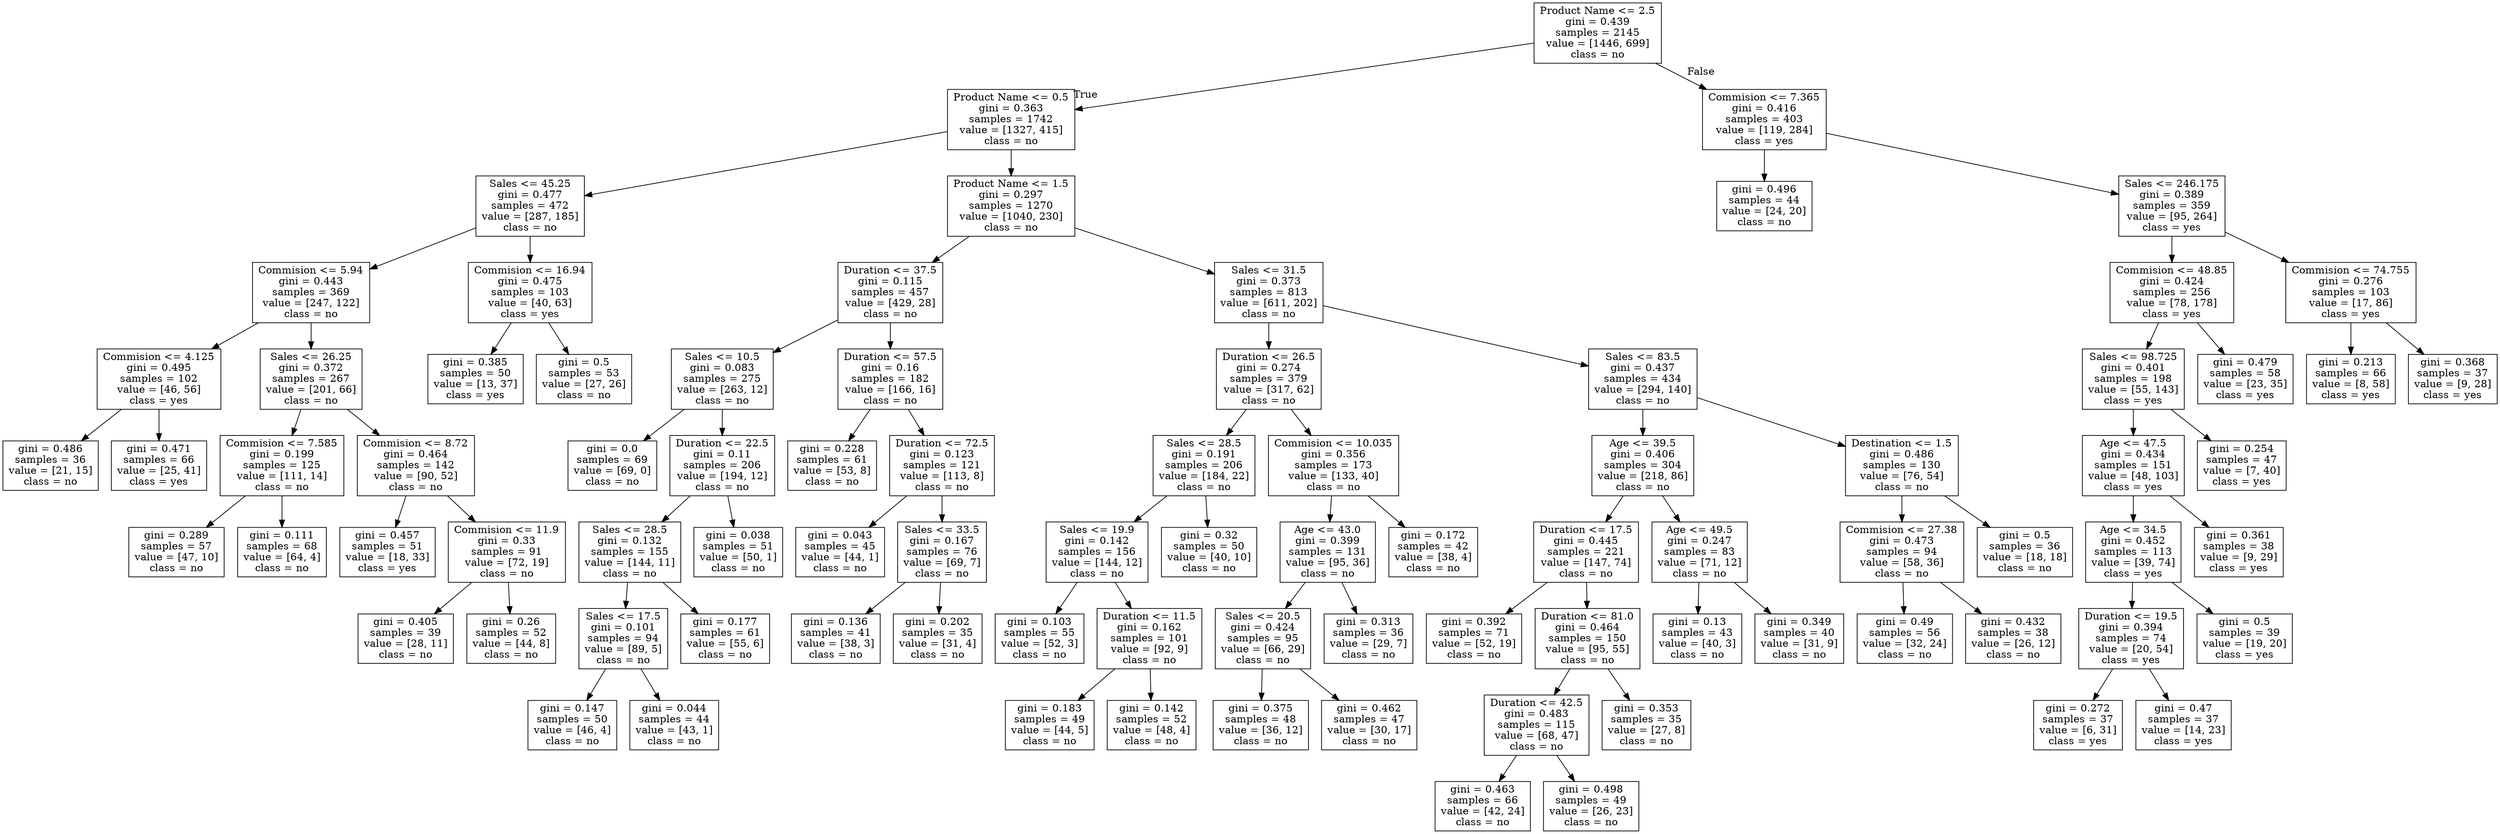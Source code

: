 digraph Tree {
node [shape=box] ;
0 [label="Product Name <= 2.5\ngini = 0.439\nsamples = 2145\nvalue = [1446, 699]\nclass = no"] ;
1 [label="Product Name <= 0.5\ngini = 0.363\nsamples = 1742\nvalue = [1327, 415]\nclass = no"] ;
0 -> 1 [labeldistance=2.5, labelangle=45, headlabel="True"] ;
2 [label="Sales <= 45.25\ngini = 0.477\nsamples = 472\nvalue = [287, 185]\nclass = no"] ;
1 -> 2 ;
3 [label="Commision <= 5.94\ngini = 0.443\nsamples = 369\nvalue = [247, 122]\nclass = no"] ;
2 -> 3 ;
4 [label="Commision <= 4.125\ngini = 0.495\nsamples = 102\nvalue = [46, 56]\nclass = yes"] ;
3 -> 4 ;
5 [label="gini = 0.486\nsamples = 36\nvalue = [21, 15]\nclass = no"] ;
4 -> 5 ;
6 [label="gini = 0.471\nsamples = 66\nvalue = [25, 41]\nclass = yes"] ;
4 -> 6 ;
7 [label="Sales <= 26.25\ngini = 0.372\nsamples = 267\nvalue = [201, 66]\nclass = no"] ;
3 -> 7 ;
8 [label="Commision <= 7.585\ngini = 0.199\nsamples = 125\nvalue = [111, 14]\nclass = no"] ;
7 -> 8 ;
9 [label="gini = 0.289\nsamples = 57\nvalue = [47, 10]\nclass = no"] ;
8 -> 9 ;
10 [label="gini = 0.111\nsamples = 68\nvalue = [64, 4]\nclass = no"] ;
8 -> 10 ;
11 [label="Commision <= 8.72\ngini = 0.464\nsamples = 142\nvalue = [90, 52]\nclass = no"] ;
7 -> 11 ;
12 [label="gini = 0.457\nsamples = 51\nvalue = [18, 33]\nclass = yes"] ;
11 -> 12 ;
13 [label="Commision <= 11.9\ngini = 0.33\nsamples = 91\nvalue = [72, 19]\nclass = no"] ;
11 -> 13 ;
14 [label="gini = 0.405\nsamples = 39\nvalue = [28, 11]\nclass = no"] ;
13 -> 14 ;
15 [label="gini = 0.26\nsamples = 52\nvalue = [44, 8]\nclass = no"] ;
13 -> 15 ;
16 [label="Commision <= 16.94\ngini = 0.475\nsamples = 103\nvalue = [40, 63]\nclass = yes"] ;
2 -> 16 ;
17 [label="gini = 0.385\nsamples = 50\nvalue = [13, 37]\nclass = yes"] ;
16 -> 17 ;
18 [label="gini = 0.5\nsamples = 53\nvalue = [27, 26]\nclass = no"] ;
16 -> 18 ;
19 [label="Product Name <= 1.5\ngini = 0.297\nsamples = 1270\nvalue = [1040, 230]\nclass = no"] ;
1 -> 19 ;
20 [label="Duration <= 37.5\ngini = 0.115\nsamples = 457\nvalue = [429, 28]\nclass = no"] ;
19 -> 20 ;
21 [label="Sales <= 10.5\ngini = 0.083\nsamples = 275\nvalue = [263, 12]\nclass = no"] ;
20 -> 21 ;
22 [label="gini = 0.0\nsamples = 69\nvalue = [69, 0]\nclass = no"] ;
21 -> 22 ;
23 [label="Duration <= 22.5\ngini = 0.11\nsamples = 206\nvalue = [194, 12]\nclass = no"] ;
21 -> 23 ;
24 [label="Sales <= 28.5\ngini = 0.132\nsamples = 155\nvalue = [144, 11]\nclass = no"] ;
23 -> 24 ;
25 [label="Sales <= 17.5\ngini = 0.101\nsamples = 94\nvalue = [89, 5]\nclass = no"] ;
24 -> 25 ;
26 [label="gini = 0.147\nsamples = 50\nvalue = [46, 4]\nclass = no"] ;
25 -> 26 ;
27 [label="gini = 0.044\nsamples = 44\nvalue = [43, 1]\nclass = no"] ;
25 -> 27 ;
28 [label="gini = 0.177\nsamples = 61\nvalue = [55, 6]\nclass = no"] ;
24 -> 28 ;
29 [label="gini = 0.038\nsamples = 51\nvalue = [50, 1]\nclass = no"] ;
23 -> 29 ;
30 [label="Duration <= 57.5\ngini = 0.16\nsamples = 182\nvalue = [166, 16]\nclass = no"] ;
20 -> 30 ;
31 [label="gini = 0.228\nsamples = 61\nvalue = [53, 8]\nclass = no"] ;
30 -> 31 ;
32 [label="Duration <= 72.5\ngini = 0.123\nsamples = 121\nvalue = [113, 8]\nclass = no"] ;
30 -> 32 ;
33 [label="gini = 0.043\nsamples = 45\nvalue = [44, 1]\nclass = no"] ;
32 -> 33 ;
34 [label="Sales <= 33.5\ngini = 0.167\nsamples = 76\nvalue = [69, 7]\nclass = no"] ;
32 -> 34 ;
35 [label="gini = 0.136\nsamples = 41\nvalue = [38, 3]\nclass = no"] ;
34 -> 35 ;
36 [label="gini = 0.202\nsamples = 35\nvalue = [31, 4]\nclass = no"] ;
34 -> 36 ;
37 [label="Sales <= 31.5\ngini = 0.373\nsamples = 813\nvalue = [611, 202]\nclass = no"] ;
19 -> 37 ;
38 [label="Duration <= 26.5\ngini = 0.274\nsamples = 379\nvalue = [317, 62]\nclass = no"] ;
37 -> 38 ;
39 [label="Sales <= 28.5\ngini = 0.191\nsamples = 206\nvalue = [184, 22]\nclass = no"] ;
38 -> 39 ;
40 [label="Sales <= 19.9\ngini = 0.142\nsamples = 156\nvalue = [144, 12]\nclass = no"] ;
39 -> 40 ;
41 [label="gini = 0.103\nsamples = 55\nvalue = [52, 3]\nclass = no"] ;
40 -> 41 ;
42 [label="Duration <= 11.5\ngini = 0.162\nsamples = 101\nvalue = [92, 9]\nclass = no"] ;
40 -> 42 ;
43 [label="gini = 0.183\nsamples = 49\nvalue = [44, 5]\nclass = no"] ;
42 -> 43 ;
44 [label="gini = 0.142\nsamples = 52\nvalue = [48, 4]\nclass = no"] ;
42 -> 44 ;
45 [label="gini = 0.32\nsamples = 50\nvalue = [40, 10]\nclass = no"] ;
39 -> 45 ;
46 [label="Commision <= 10.035\ngini = 0.356\nsamples = 173\nvalue = [133, 40]\nclass = no"] ;
38 -> 46 ;
47 [label="Age <= 43.0\ngini = 0.399\nsamples = 131\nvalue = [95, 36]\nclass = no"] ;
46 -> 47 ;
48 [label="Sales <= 20.5\ngini = 0.424\nsamples = 95\nvalue = [66, 29]\nclass = no"] ;
47 -> 48 ;
49 [label="gini = 0.375\nsamples = 48\nvalue = [36, 12]\nclass = no"] ;
48 -> 49 ;
50 [label="gini = 0.462\nsamples = 47\nvalue = [30, 17]\nclass = no"] ;
48 -> 50 ;
51 [label="gini = 0.313\nsamples = 36\nvalue = [29, 7]\nclass = no"] ;
47 -> 51 ;
52 [label="gini = 0.172\nsamples = 42\nvalue = [38, 4]\nclass = no"] ;
46 -> 52 ;
53 [label="Sales <= 83.5\ngini = 0.437\nsamples = 434\nvalue = [294, 140]\nclass = no"] ;
37 -> 53 ;
54 [label="Age <= 39.5\ngini = 0.406\nsamples = 304\nvalue = [218, 86]\nclass = no"] ;
53 -> 54 ;
55 [label="Duration <= 17.5\ngini = 0.445\nsamples = 221\nvalue = [147, 74]\nclass = no"] ;
54 -> 55 ;
56 [label="gini = 0.392\nsamples = 71\nvalue = [52, 19]\nclass = no"] ;
55 -> 56 ;
57 [label="Duration <= 81.0\ngini = 0.464\nsamples = 150\nvalue = [95, 55]\nclass = no"] ;
55 -> 57 ;
58 [label="Duration <= 42.5\ngini = 0.483\nsamples = 115\nvalue = [68, 47]\nclass = no"] ;
57 -> 58 ;
59 [label="gini = 0.463\nsamples = 66\nvalue = [42, 24]\nclass = no"] ;
58 -> 59 ;
60 [label="gini = 0.498\nsamples = 49\nvalue = [26, 23]\nclass = no"] ;
58 -> 60 ;
61 [label="gini = 0.353\nsamples = 35\nvalue = [27, 8]\nclass = no"] ;
57 -> 61 ;
62 [label="Age <= 49.5\ngini = 0.247\nsamples = 83\nvalue = [71, 12]\nclass = no"] ;
54 -> 62 ;
63 [label="gini = 0.13\nsamples = 43\nvalue = [40, 3]\nclass = no"] ;
62 -> 63 ;
64 [label="gini = 0.349\nsamples = 40\nvalue = [31, 9]\nclass = no"] ;
62 -> 64 ;
65 [label="Destination <= 1.5\ngini = 0.486\nsamples = 130\nvalue = [76, 54]\nclass = no"] ;
53 -> 65 ;
66 [label="Commision <= 27.38\ngini = 0.473\nsamples = 94\nvalue = [58, 36]\nclass = no"] ;
65 -> 66 ;
67 [label="gini = 0.49\nsamples = 56\nvalue = [32, 24]\nclass = no"] ;
66 -> 67 ;
68 [label="gini = 0.432\nsamples = 38\nvalue = [26, 12]\nclass = no"] ;
66 -> 68 ;
69 [label="gini = 0.5\nsamples = 36\nvalue = [18, 18]\nclass = no"] ;
65 -> 69 ;
70 [label="Commision <= 7.365\ngini = 0.416\nsamples = 403\nvalue = [119, 284]\nclass = yes"] ;
0 -> 70 [labeldistance=2.5, labelangle=-45, headlabel="False"] ;
71 [label="gini = 0.496\nsamples = 44\nvalue = [24, 20]\nclass = no"] ;
70 -> 71 ;
72 [label="Sales <= 246.175\ngini = 0.389\nsamples = 359\nvalue = [95, 264]\nclass = yes"] ;
70 -> 72 ;
73 [label="Commision <= 48.85\ngini = 0.424\nsamples = 256\nvalue = [78, 178]\nclass = yes"] ;
72 -> 73 ;
74 [label="Sales <= 98.725\ngini = 0.401\nsamples = 198\nvalue = [55, 143]\nclass = yes"] ;
73 -> 74 ;
75 [label="Age <= 47.5\ngini = 0.434\nsamples = 151\nvalue = [48, 103]\nclass = yes"] ;
74 -> 75 ;
76 [label="Age <= 34.5\ngini = 0.452\nsamples = 113\nvalue = [39, 74]\nclass = yes"] ;
75 -> 76 ;
77 [label="Duration <= 19.5\ngini = 0.394\nsamples = 74\nvalue = [20, 54]\nclass = yes"] ;
76 -> 77 ;
78 [label="gini = 0.272\nsamples = 37\nvalue = [6, 31]\nclass = yes"] ;
77 -> 78 ;
79 [label="gini = 0.47\nsamples = 37\nvalue = [14, 23]\nclass = yes"] ;
77 -> 79 ;
80 [label="gini = 0.5\nsamples = 39\nvalue = [19, 20]\nclass = yes"] ;
76 -> 80 ;
81 [label="gini = 0.361\nsamples = 38\nvalue = [9, 29]\nclass = yes"] ;
75 -> 81 ;
82 [label="gini = 0.254\nsamples = 47\nvalue = [7, 40]\nclass = yes"] ;
74 -> 82 ;
83 [label="gini = 0.479\nsamples = 58\nvalue = [23, 35]\nclass = yes"] ;
73 -> 83 ;
84 [label="Commision <= 74.755\ngini = 0.276\nsamples = 103\nvalue = [17, 86]\nclass = yes"] ;
72 -> 84 ;
85 [label="gini = 0.213\nsamples = 66\nvalue = [8, 58]\nclass = yes"] ;
84 -> 85 ;
86 [label="gini = 0.368\nsamples = 37\nvalue = [9, 28]\nclass = yes"] ;
84 -> 86 ;
}